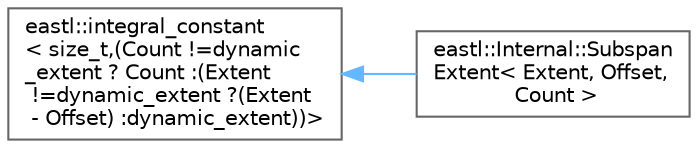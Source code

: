 digraph "类继承关系图"
{
 // LATEX_PDF_SIZE
  bgcolor="transparent";
  edge [fontname=Helvetica,fontsize=10,labelfontname=Helvetica,labelfontsize=10];
  node [fontname=Helvetica,fontsize=10,shape=box,height=0.2,width=0.4];
  rankdir="LR";
  Node0 [id="Node000000",label="eastl::integral_constant\l\< size_t,(Count !=dynamic\l_extent ? Count :(Extent\l !=dynamic_extent ?(Extent\l - Offset) :dynamic_extent))\>",height=0.2,width=0.4,color="grey40", fillcolor="white", style="filled",URL="$structeastl_1_1integral__constant.html",tooltip=" "];
  Node0 -> Node1 [id="edge810_Node000000_Node000001",dir="back",color="steelblue1",style="solid",tooltip=" "];
  Node1 [id="Node000001",label="eastl::Internal::Subspan\lExtent\< Extent, Offset,\l Count \>",height=0.2,width=0.4,color="grey40", fillcolor="white", style="filled",URL="$structeastl_1_1_internal_1_1_subspan_extent.html",tooltip=" "];
}
